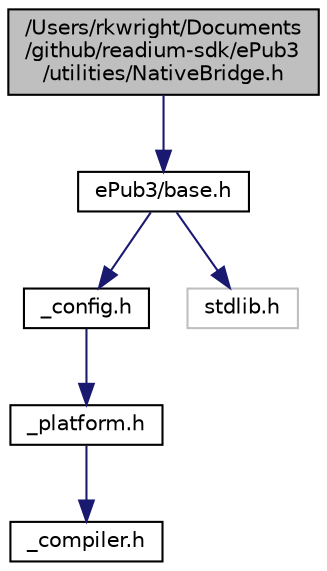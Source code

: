 digraph "/Users/rkwright/Documents/github/readium-sdk/ePub3/utilities/NativeBridge.h"
{
  edge [fontname="Helvetica",fontsize="10",labelfontname="Helvetica",labelfontsize="10"];
  node [fontname="Helvetica",fontsize="10",shape=record];
  Node1 [label="/Users/rkwright/Documents\l/github/readium-sdk/ePub3\l/utilities/NativeBridge.h",height=0.2,width=0.4,color="black", fillcolor="grey75", style="filled" fontcolor="black"];
  Node1 -> Node2 [color="midnightblue",fontsize="10",style="solid",fontname="Helvetica"];
  Node2 [label="ePub3/base.h",height=0.2,width=0.4,color="black", fillcolor="white", style="filled",URL="$base_8h.xhtml"];
  Node2 -> Node3 [color="midnightblue",fontsize="10",style="solid",fontname="Helvetica"];
  Node3 [label="_config.h",height=0.2,width=0.4,color="black", fillcolor="white", style="filled",URL="$__config_8h.xhtml"];
  Node3 -> Node4 [color="midnightblue",fontsize="10",style="solid",fontname="Helvetica"];
  Node4 [label="_platform.h",height=0.2,width=0.4,color="black", fillcolor="white", style="filled",URL="$__platform_8h.xhtml"];
  Node4 -> Node5 [color="midnightblue",fontsize="10",style="solid",fontname="Helvetica"];
  Node5 [label="_compiler.h",height=0.2,width=0.4,color="black", fillcolor="white", style="filled",URL="$__compiler_8h.xhtml"];
  Node2 -> Node6 [color="midnightblue",fontsize="10",style="solid",fontname="Helvetica"];
  Node6 [label="stdlib.h",height=0.2,width=0.4,color="grey75", fillcolor="white", style="filled"];
}
